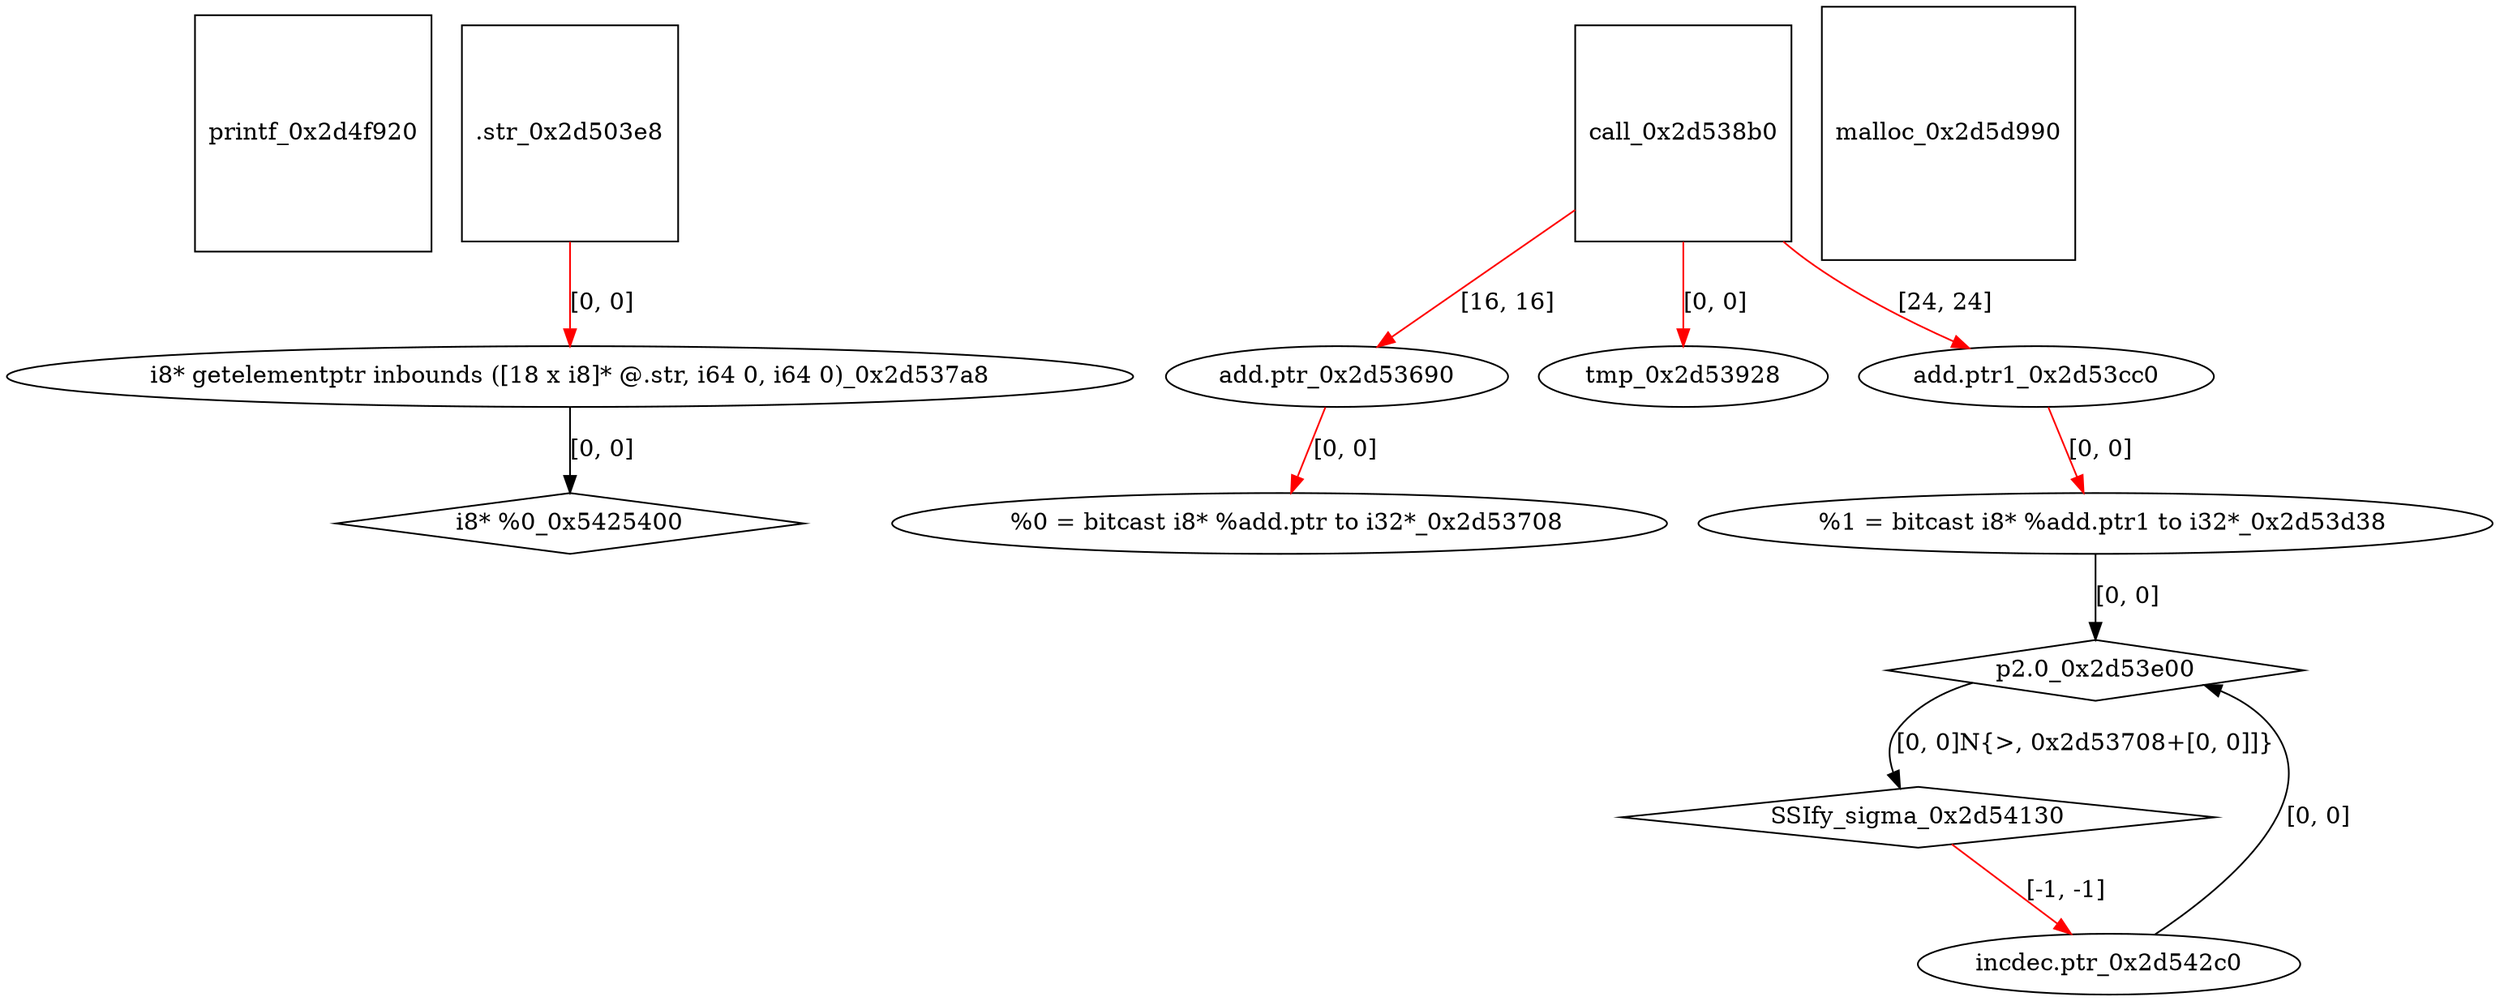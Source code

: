 digraph grafico {
"printf_0x2d4f920" [shape=square];
".str_0x2d503e8" [shape=square];
"add.ptr_0x2d53690" [shape=ellipse];
"call_0x2d538b0" -> "add.ptr_0x2d53690" [label="[16, 16]",color=red];
"  %0 = bitcast i8* %add.ptr to i32*_0x2d53708" [shape=ellipse];
"add.ptr_0x2d53690" -> "  %0 = bitcast i8* %add.ptr to i32*_0x2d53708" [label="[0, 0]",color=red];
"i8* getelementptr inbounds ([18 x i8]* @.str, i64 0, i64 0)_0x2d537a8" [shape=ellipse];
".str_0x2d503e8" -> "i8* getelementptr inbounds ([18 x i8]* @.str, i64 0, i64 0)_0x2d537a8" [label="[0, 0]",color=red];
"call_0x2d538b0" [shape=square];
"tmp_0x2d53928" [shape=ellipse];
"call_0x2d538b0" -> "tmp_0x2d53928" [label="[0, 0]",color=red];
"add.ptr1_0x2d53cc0" [shape=ellipse];
"call_0x2d538b0" -> "add.ptr1_0x2d53cc0" [label="[24, 24]",color=red];
"  %1 = bitcast i8* %add.ptr1 to i32*_0x2d53d38" [shape=ellipse];
"add.ptr1_0x2d53cc0" -> "  %1 = bitcast i8* %add.ptr1 to i32*_0x2d53d38" [label="[0, 0]",color=red];
"p2.0_0x2d53e00" [shape=diamond];
"  %1 = bitcast i8* %add.ptr1 to i32*_0x2d53d38" -> "p2.0_0x2d53e00" [label="[0, 0]"];
"incdec.ptr_0x2d542c0" -> "p2.0_0x2d53e00" [label="[0, 0]"];
"SSIfy_sigma_0x2d54130" [shape=diamond];
"p2.0_0x2d53e00" -> "SSIfy_sigma_0x2d54130" [label="[0, 0]N{>, 0x2d53708+[0, 0]]}"];
"incdec.ptr_0x2d542c0" [shape=ellipse];
"SSIfy_sigma_0x2d54130" -> "incdec.ptr_0x2d542c0" [label="[-1, -1]",color=red];
"malloc_0x2d5d990" [shape=square];
"i8* %0_0x5425400" [shape=diamond];
"i8* getelementptr inbounds ([18 x i8]* @.str, i64 0, i64 0)_0x2d537a8" -> "i8* %0_0x5425400" [label="[0, 0]"];
}